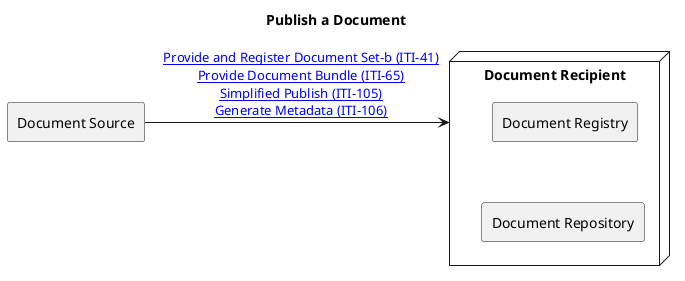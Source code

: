 @startuml

title "Publish a Document"

agent "Document Source" as Source
node "Document Recipient" as Filler {
agent "Document Registry" as Registry
agent "Document Repository" as Repository
Registry -d[hidden]- Repository
}


Source -r-> Filler: [[https://profiles.ihe.net/ITI/TF/Volume2/ITI-41.html Provide and Register Document Set-b (ITI-41)]]\n[[https://profiles.ihe.net/ITI/MHD/ITI-65.html Provide Document Bundle (ITI-65)]]\n[[https://profiles.ihe.net/ITI/MHD/ITI-105.html Simplified Publish (ITI-105)]]\n[[https://profiles.ihe.net/ITI/MHD/ITI-106.html Generate Metadata (ITI-106)]]


@enduml
